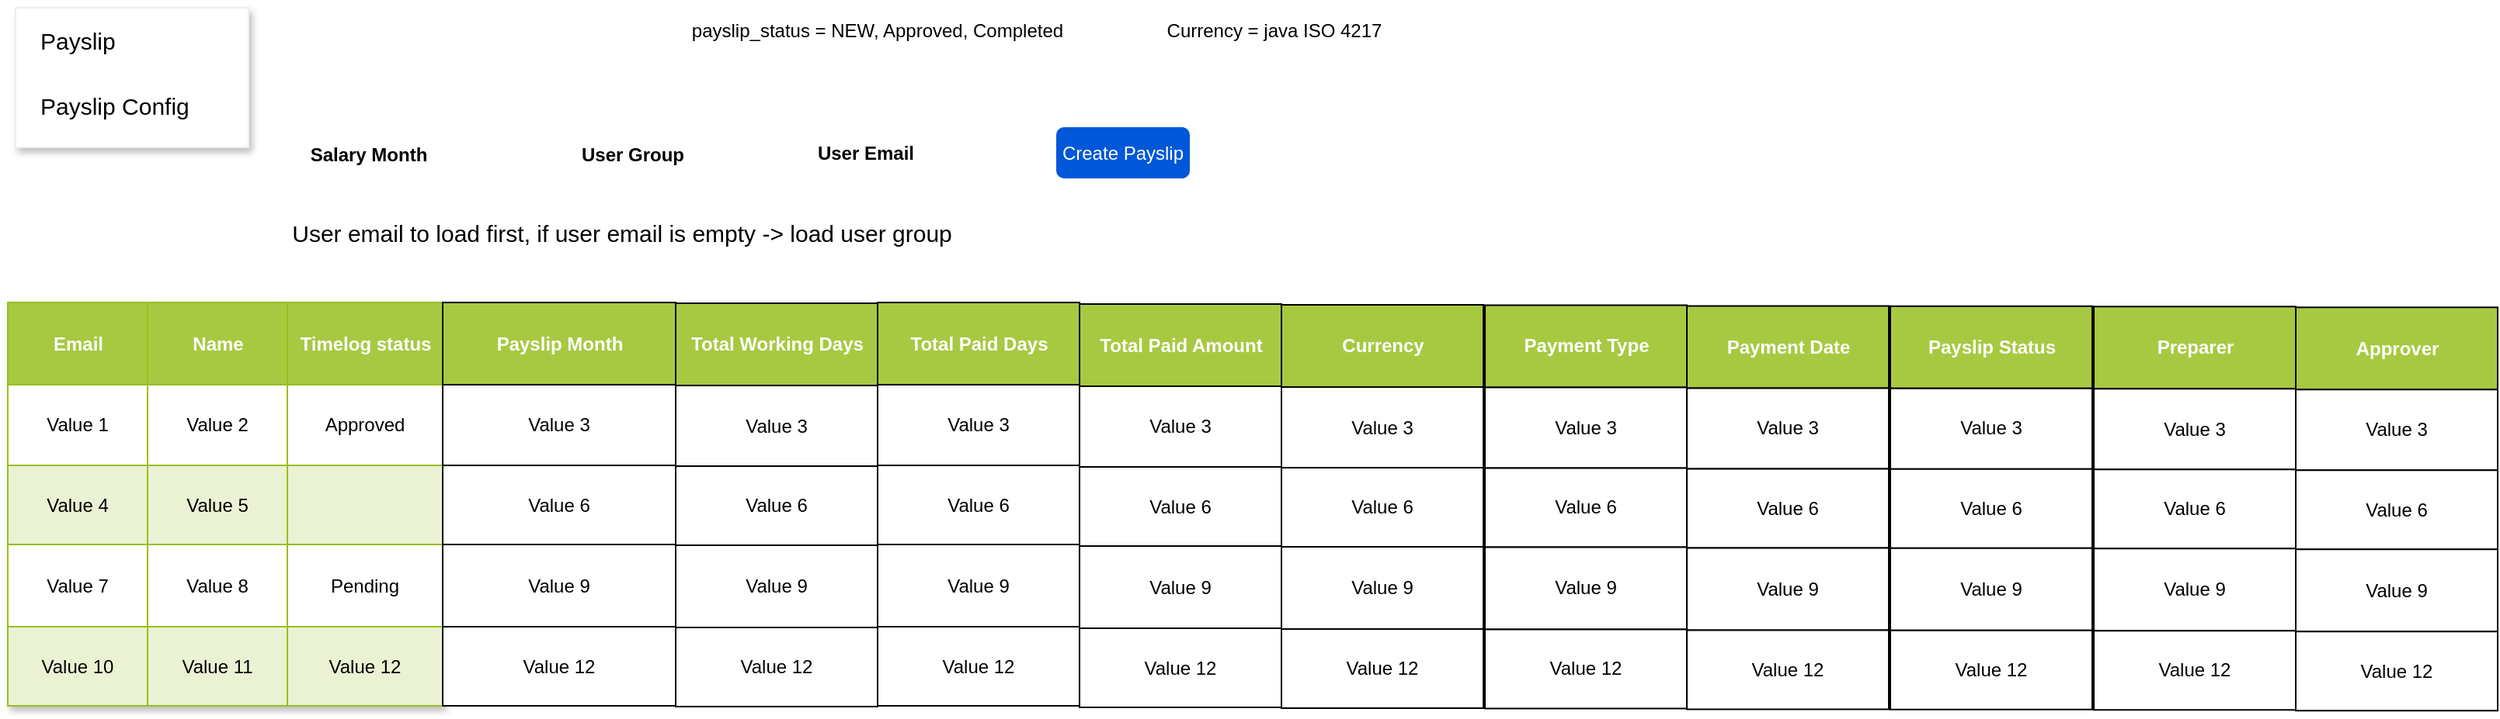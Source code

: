 <mxfile version="21.3.6" type="github">
  <diagram name="Page-1" id="WL_v4v0QIcBLaM0KTgS2">
    <mxGraphModel dx="957" dy="696" grid="1" gridSize="10" guides="1" tooltips="1" connect="1" arrows="1" fold="1" page="1" pageScale="1" pageWidth="827" pageHeight="1169" math="0" shadow="0">
      <root>
        <mxCell id="0" />
        <mxCell id="1" parent="0" />
        <mxCell id="6jaeI5iPwzS0YntEsKp8-1" value="" style="perimeter=none;dashed=0;shape=rect;fillColor=#ffffff;strokeColor=#eeeeee;shadow=1;" parent="1" vertex="1">
          <mxGeometry x="20" y="50" width="150" height="90" as="geometry" />
        </mxCell>
        <mxCell id="6jaeI5iPwzS0YntEsKp8-2" value="Payslip" style="text;verticalAlign=middle;fontSize=15;spacing=16;resizeWidth=1;whiteSpace=wrap;html=1;" parent="6jaeI5iPwzS0YntEsKp8-1" vertex="1">
          <mxGeometry width="150" height="42" relative="1" as="geometry">
            <mxPoint as="offset" />
          </mxGeometry>
        </mxCell>
        <mxCell id="6jaeI5iPwzS0YntEsKp8-3" value="Payslip Config" style="text;verticalAlign=middle;fontSize=15;spacing=16;resizeWidth=1;whiteSpace=wrap;html=1;" parent="6jaeI5iPwzS0YntEsKp8-1" vertex="1">
          <mxGeometry width="150" height="42" relative="1" as="geometry">
            <mxPoint y="42" as="offset" />
          </mxGeometry>
        </mxCell>
        <mxCell id="6jaeI5iPwzS0YntEsKp8-6" value="Assets" style="childLayout=tableLayout;recursiveResize=0;strokeColor=#98bf21;fillColor=#A7C942;shadow=1;" parent="1" vertex="1">
          <mxGeometry x="15" y="240" width="280" height="260" as="geometry" />
        </mxCell>
        <mxCell id="6jaeI5iPwzS0YntEsKp8-7" style="shape=tableRow;horizontal=0;startSize=0;swimlaneHead=0;swimlaneBody=0;top=0;left=0;bottom=0;right=0;dropTarget=0;collapsible=0;recursiveResize=0;expand=0;fontStyle=0;strokeColor=inherit;fillColor=#ffffff;" parent="6jaeI5iPwzS0YntEsKp8-6" vertex="1">
          <mxGeometry width="280" height="53" as="geometry" />
        </mxCell>
        <mxCell id="6jaeI5iPwzS0YntEsKp8-8" value="Email" style="connectable=0;recursiveResize=0;strokeColor=inherit;fillColor=#A7C942;align=center;fontStyle=1;fontColor=#FFFFFF;html=1;" parent="6jaeI5iPwzS0YntEsKp8-7" vertex="1">
          <mxGeometry width="90" height="53" as="geometry">
            <mxRectangle width="90" height="53" as="alternateBounds" />
          </mxGeometry>
        </mxCell>
        <mxCell id="6jaeI5iPwzS0YntEsKp8-9" value="Name" style="connectable=0;recursiveResize=0;strokeColor=inherit;fillColor=#A7C942;align=center;fontStyle=1;fontColor=#FFFFFF;html=1;" parent="6jaeI5iPwzS0YntEsKp8-7" vertex="1">
          <mxGeometry x="90" width="90" height="53" as="geometry">
            <mxRectangle width="90" height="53" as="alternateBounds" />
          </mxGeometry>
        </mxCell>
        <mxCell id="6jaeI5iPwzS0YntEsKp8-10" value="Timelog status" style="connectable=0;recursiveResize=0;strokeColor=inherit;fillColor=#A7C942;align=center;fontStyle=1;fontColor=#FFFFFF;html=1;" parent="6jaeI5iPwzS0YntEsKp8-7" vertex="1">
          <mxGeometry x="180" width="100" height="53" as="geometry">
            <mxRectangle width="100" height="53" as="alternateBounds" />
          </mxGeometry>
        </mxCell>
        <mxCell id="6jaeI5iPwzS0YntEsKp8-11" value="" style="shape=tableRow;horizontal=0;startSize=0;swimlaneHead=0;swimlaneBody=0;top=0;left=0;bottom=0;right=0;dropTarget=0;collapsible=0;recursiveResize=0;expand=0;fontStyle=0;strokeColor=inherit;fillColor=#ffffff;" parent="6jaeI5iPwzS0YntEsKp8-6" vertex="1">
          <mxGeometry y="53" width="280" height="52" as="geometry" />
        </mxCell>
        <mxCell id="6jaeI5iPwzS0YntEsKp8-12" value="Value 1" style="connectable=0;recursiveResize=0;strokeColor=inherit;fillColor=inherit;align=center;whiteSpace=wrap;html=1;" parent="6jaeI5iPwzS0YntEsKp8-11" vertex="1">
          <mxGeometry width="90" height="52" as="geometry">
            <mxRectangle width="90" height="52" as="alternateBounds" />
          </mxGeometry>
        </mxCell>
        <mxCell id="6jaeI5iPwzS0YntEsKp8-13" value="Value 2" style="connectable=0;recursiveResize=0;strokeColor=inherit;fillColor=inherit;align=center;whiteSpace=wrap;html=1;" parent="6jaeI5iPwzS0YntEsKp8-11" vertex="1">
          <mxGeometry x="90" width="90" height="52" as="geometry">
            <mxRectangle width="90" height="52" as="alternateBounds" />
          </mxGeometry>
        </mxCell>
        <mxCell id="6jaeI5iPwzS0YntEsKp8-14" value="Approved" style="connectable=0;recursiveResize=0;strokeColor=inherit;fillColor=inherit;align=center;whiteSpace=wrap;html=1;" parent="6jaeI5iPwzS0YntEsKp8-11" vertex="1">
          <mxGeometry x="180" width="100" height="52" as="geometry">
            <mxRectangle width="100" height="52" as="alternateBounds" />
          </mxGeometry>
        </mxCell>
        <mxCell id="6jaeI5iPwzS0YntEsKp8-15" value="" style="shape=tableRow;horizontal=0;startSize=0;swimlaneHead=0;swimlaneBody=0;top=0;left=0;bottom=0;right=0;dropTarget=0;collapsible=0;recursiveResize=0;expand=0;fontStyle=1;strokeColor=inherit;fillColor=#EAF2D3;" parent="6jaeI5iPwzS0YntEsKp8-6" vertex="1">
          <mxGeometry y="105" width="280" height="51" as="geometry" />
        </mxCell>
        <mxCell id="6jaeI5iPwzS0YntEsKp8-16" value="Value 4" style="connectable=0;recursiveResize=0;strokeColor=inherit;fillColor=inherit;whiteSpace=wrap;html=1;" parent="6jaeI5iPwzS0YntEsKp8-15" vertex="1">
          <mxGeometry width="90" height="51" as="geometry">
            <mxRectangle width="90" height="51" as="alternateBounds" />
          </mxGeometry>
        </mxCell>
        <mxCell id="6jaeI5iPwzS0YntEsKp8-17" value="Value 5" style="connectable=0;recursiveResize=0;strokeColor=inherit;fillColor=inherit;whiteSpace=wrap;html=1;" parent="6jaeI5iPwzS0YntEsKp8-15" vertex="1">
          <mxGeometry x="90" width="90" height="51" as="geometry">
            <mxRectangle width="90" height="51" as="alternateBounds" />
          </mxGeometry>
        </mxCell>
        <mxCell id="6jaeI5iPwzS0YntEsKp8-18" value="" style="connectable=0;recursiveResize=0;strokeColor=inherit;fillColor=inherit;whiteSpace=wrap;html=1;" parent="6jaeI5iPwzS0YntEsKp8-15" vertex="1">
          <mxGeometry x="180" width="100" height="51" as="geometry">
            <mxRectangle width="100" height="51" as="alternateBounds" />
          </mxGeometry>
        </mxCell>
        <mxCell id="6jaeI5iPwzS0YntEsKp8-19" value="" style="shape=tableRow;horizontal=0;startSize=0;swimlaneHead=0;swimlaneBody=0;top=0;left=0;bottom=0;right=0;dropTarget=0;collapsible=0;recursiveResize=0;expand=0;fontStyle=0;strokeColor=inherit;fillColor=#ffffff;" parent="6jaeI5iPwzS0YntEsKp8-6" vertex="1">
          <mxGeometry y="156" width="280" height="53" as="geometry" />
        </mxCell>
        <mxCell id="6jaeI5iPwzS0YntEsKp8-20" value="Value 7" style="connectable=0;recursiveResize=0;strokeColor=inherit;fillColor=inherit;fontStyle=0;align=center;whiteSpace=wrap;html=1;" parent="6jaeI5iPwzS0YntEsKp8-19" vertex="1">
          <mxGeometry width="90" height="53" as="geometry">
            <mxRectangle width="90" height="53" as="alternateBounds" />
          </mxGeometry>
        </mxCell>
        <mxCell id="6jaeI5iPwzS0YntEsKp8-21" value="Value 8" style="connectable=0;recursiveResize=0;strokeColor=inherit;fillColor=inherit;fontStyle=0;align=center;whiteSpace=wrap;html=1;" parent="6jaeI5iPwzS0YntEsKp8-19" vertex="1">
          <mxGeometry x="90" width="90" height="53" as="geometry">
            <mxRectangle width="90" height="53" as="alternateBounds" />
          </mxGeometry>
        </mxCell>
        <mxCell id="6jaeI5iPwzS0YntEsKp8-22" value="Pending" style="connectable=0;recursiveResize=0;strokeColor=inherit;fillColor=inherit;fontStyle=0;align=center;whiteSpace=wrap;html=1;" parent="6jaeI5iPwzS0YntEsKp8-19" vertex="1">
          <mxGeometry x="180" width="100" height="53" as="geometry">
            <mxRectangle width="100" height="53" as="alternateBounds" />
          </mxGeometry>
        </mxCell>
        <mxCell id="6jaeI5iPwzS0YntEsKp8-23" value="" style="shape=tableRow;horizontal=0;startSize=0;swimlaneHead=0;swimlaneBody=0;top=0;left=0;bottom=0;right=0;dropTarget=0;collapsible=0;recursiveResize=0;expand=0;fontStyle=1;strokeColor=inherit;fillColor=#EAF2D3;" parent="6jaeI5iPwzS0YntEsKp8-6" vertex="1">
          <mxGeometry y="209" width="280" height="51" as="geometry" />
        </mxCell>
        <mxCell id="6jaeI5iPwzS0YntEsKp8-24" value="Value 10" style="connectable=0;recursiveResize=0;strokeColor=inherit;fillColor=inherit;whiteSpace=wrap;html=1;" parent="6jaeI5iPwzS0YntEsKp8-23" vertex="1">
          <mxGeometry width="90" height="51" as="geometry">
            <mxRectangle width="90" height="51" as="alternateBounds" />
          </mxGeometry>
        </mxCell>
        <mxCell id="6jaeI5iPwzS0YntEsKp8-25" value="Value 11" style="connectable=0;recursiveResize=0;strokeColor=inherit;fillColor=inherit;whiteSpace=wrap;html=1;" parent="6jaeI5iPwzS0YntEsKp8-23" vertex="1">
          <mxGeometry x="90" width="90" height="51" as="geometry">
            <mxRectangle width="90" height="51" as="alternateBounds" />
          </mxGeometry>
        </mxCell>
        <mxCell id="6jaeI5iPwzS0YntEsKp8-26" value="Value 12" style="connectable=0;recursiveResize=0;strokeColor=inherit;fillColor=inherit;whiteSpace=wrap;html=1;" parent="6jaeI5iPwzS0YntEsKp8-23" vertex="1">
          <mxGeometry x="180" width="100" height="51" as="geometry">
            <mxRectangle width="100" height="51" as="alternateBounds" />
          </mxGeometry>
        </mxCell>
        <mxCell id="6jaeI5iPwzS0YntEsKp8-68" value="Payslip Month" style="connectable=0;recursiveResize=0;strokeColor=inherit;fillColor=#A7C942;align=center;fontStyle=1;fontColor=#FFFFFF;html=1;" parent="1" vertex="1">
          <mxGeometry x="295" y="240" width="150" height="53" as="geometry">
            <mxRectangle width="187" height="53" as="alternateBounds" />
          </mxGeometry>
        </mxCell>
        <mxCell id="6jaeI5iPwzS0YntEsKp8-69" value="Value 3" style="connectable=0;recursiveResize=0;strokeColor=inherit;fillColor=inherit;align=center;whiteSpace=wrap;html=1;" parent="1" vertex="1">
          <mxGeometry x="295" y="293" width="150" height="52" as="geometry">
            <mxRectangle width="187" height="52" as="alternateBounds" />
          </mxGeometry>
        </mxCell>
        <mxCell id="6jaeI5iPwzS0YntEsKp8-70" value="Value 6" style="connectable=0;recursiveResize=0;strokeColor=inherit;fillColor=inherit;whiteSpace=wrap;html=1;" parent="1" vertex="1">
          <mxGeometry x="295" y="345" width="150" height="51" as="geometry">
            <mxRectangle width="187" height="51" as="alternateBounds" />
          </mxGeometry>
        </mxCell>
        <mxCell id="6jaeI5iPwzS0YntEsKp8-71" value="Value 9" style="connectable=0;recursiveResize=0;strokeColor=inherit;fillColor=inherit;fontStyle=0;align=center;whiteSpace=wrap;html=1;" parent="1" vertex="1">
          <mxGeometry x="295" y="396" width="150" height="53" as="geometry">
            <mxRectangle width="187" height="53" as="alternateBounds" />
          </mxGeometry>
        </mxCell>
        <mxCell id="6jaeI5iPwzS0YntEsKp8-72" value="Value 12" style="connectable=0;recursiveResize=0;strokeColor=inherit;fillColor=inherit;whiteSpace=wrap;html=1;" parent="1" vertex="1">
          <mxGeometry x="295" y="449" width="150" height="51" as="geometry">
            <mxRectangle width="187" height="51" as="alternateBounds" />
          </mxGeometry>
        </mxCell>
        <mxCell id="6jaeI5iPwzS0YntEsKp8-73" value="Salary Month" style="text;html=1;strokeColor=none;fillColor=none;align=center;verticalAlign=middle;whiteSpace=wrap;rounded=0;fontStyle=1" parent="1" vertex="1">
          <mxGeometry x="200" y="130" width="95" height="30" as="geometry" />
        </mxCell>
        <mxCell id="6jaeI5iPwzS0YntEsKp8-74" value="User Group" style="text;html=1;strokeColor=none;fillColor=none;align=center;verticalAlign=middle;whiteSpace=wrap;rounded=0;fontStyle=1" parent="1" vertex="1">
          <mxGeometry x="370" y="130" width="95" height="30" as="geometry" />
        </mxCell>
        <mxCell id="6jaeI5iPwzS0YntEsKp8-80" value="Total Working Days" style="connectable=0;recursiveResize=0;strokeColor=inherit;fillColor=#A7C942;align=center;fontStyle=1;fontColor=#FFFFFF;html=1;" parent="1" vertex="1">
          <mxGeometry x="445" y="240.5" width="130" height="53" as="geometry">
            <mxRectangle width="187" height="53" as="alternateBounds" />
          </mxGeometry>
        </mxCell>
        <mxCell id="6jaeI5iPwzS0YntEsKp8-81" value="Value 3" style="connectable=0;recursiveResize=0;strokeColor=inherit;fillColor=inherit;align=center;whiteSpace=wrap;html=1;" parent="1" vertex="1">
          <mxGeometry x="445" y="293.5" width="130" height="52" as="geometry">
            <mxRectangle width="187" height="52" as="alternateBounds" />
          </mxGeometry>
        </mxCell>
        <mxCell id="6jaeI5iPwzS0YntEsKp8-82" value="Value 6" style="connectable=0;recursiveResize=0;strokeColor=inherit;fillColor=inherit;whiteSpace=wrap;html=1;" parent="1" vertex="1">
          <mxGeometry x="445" y="345.5" width="130" height="51" as="geometry">
            <mxRectangle width="187" height="51" as="alternateBounds" />
          </mxGeometry>
        </mxCell>
        <mxCell id="6jaeI5iPwzS0YntEsKp8-83" value="Value 9" style="connectable=0;recursiveResize=0;strokeColor=inherit;fillColor=inherit;fontStyle=0;align=center;whiteSpace=wrap;html=1;" parent="1" vertex="1">
          <mxGeometry x="445" y="396.5" width="130" height="53" as="geometry">
            <mxRectangle width="187" height="53" as="alternateBounds" />
          </mxGeometry>
        </mxCell>
        <mxCell id="6jaeI5iPwzS0YntEsKp8-84" value="Value 12" style="connectable=0;recursiveResize=0;strokeColor=inherit;fillColor=inherit;whiteSpace=wrap;html=1;" parent="1" vertex="1">
          <mxGeometry x="445" y="449.5" width="130" height="51" as="geometry">
            <mxRectangle width="187" height="51" as="alternateBounds" />
          </mxGeometry>
        </mxCell>
        <mxCell id="6jaeI5iPwzS0YntEsKp8-85" value="Total Paid Days" style="connectable=0;recursiveResize=0;strokeColor=inherit;fillColor=#A7C942;align=center;fontStyle=1;fontColor=#FFFFFF;html=1;" parent="1" vertex="1">
          <mxGeometry x="575" y="240" width="130" height="53" as="geometry">
            <mxRectangle width="187" height="53" as="alternateBounds" />
          </mxGeometry>
        </mxCell>
        <mxCell id="6jaeI5iPwzS0YntEsKp8-86" value="Value 3" style="connectable=0;recursiveResize=0;strokeColor=inherit;fillColor=inherit;align=center;whiteSpace=wrap;html=1;" parent="1" vertex="1">
          <mxGeometry x="575" y="293" width="130" height="52" as="geometry">
            <mxRectangle width="187" height="52" as="alternateBounds" />
          </mxGeometry>
        </mxCell>
        <mxCell id="6jaeI5iPwzS0YntEsKp8-87" value="Value 6" style="connectable=0;recursiveResize=0;strokeColor=inherit;fillColor=inherit;whiteSpace=wrap;html=1;" parent="1" vertex="1">
          <mxGeometry x="575" y="345" width="130" height="51" as="geometry">
            <mxRectangle width="187" height="51" as="alternateBounds" />
          </mxGeometry>
        </mxCell>
        <mxCell id="6jaeI5iPwzS0YntEsKp8-88" value="Value 9" style="connectable=0;recursiveResize=0;strokeColor=inherit;fillColor=inherit;fontStyle=0;align=center;whiteSpace=wrap;html=1;" parent="1" vertex="1">
          <mxGeometry x="575" y="396" width="130" height="53" as="geometry">
            <mxRectangle width="187" height="53" as="alternateBounds" />
          </mxGeometry>
        </mxCell>
        <mxCell id="6jaeI5iPwzS0YntEsKp8-89" value="Value 12" style="connectable=0;recursiveResize=0;strokeColor=inherit;fillColor=inherit;whiteSpace=wrap;html=1;" parent="1" vertex="1">
          <mxGeometry x="575" y="449" width="130" height="51" as="geometry">
            <mxRectangle width="187" height="51" as="alternateBounds" />
          </mxGeometry>
        </mxCell>
        <mxCell id="6jaeI5iPwzS0YntEsKp8-90" value="Total Paid Amount" style="connectable=0;recursiveResize=0;strokeColor=inherit;fillColor=#A7C942;align=center;fontStyle=1;fontColor=#FFFFFF;html=1;" parent="1" vertex="1">
          <mxGeometry x="705" y="241" width="130" height="53" as="geometry">
            <mxRectangle width="187" height="53" as="alternateBounds" />
          </mxGeometry>
        </mxCell>
        <mxCell id="6jaeI5iPwzS0YntEsKp8-91" value="Value 3" style="connectable=0;recursiveResize=0;strokeColor=inherit;fillColor=inherit;align=center;whiteSpace=wrap;html=1;" parent="1" vertex="1">
          <mxGeometry x="705" y="294" width="130" height="52" as="geometry">
            <mxRectangle width="187" height="52" as="alternateBounds" />
          </mxGeometry>
        </mxCell>
        <mxCell id="6jaeI5iPwzS0YntEsKp8-92" value="Value 6" style="connectable=0;recursiveResize=0;strokeColor=inherit;fillColor=inherit;whiteSpace=wrap;html=1;" parent="1" vertex="1">
          <mxGeometry x="705" y="346" width="130" height="51" as="geometry">
            <mxRectangle width="187" height="51" as="alternateBounds" />
          </mxGeometry>
        </mxCell>
        <mxCell id="6jaeI5iPwzS0YntEsKp8-93" value="Value 9" style="connectable=0;recursiveResize=0;strokeColor=inherit;fillColor=inherit;fontStyle=0;align=center;whiteSpace=wrap;html=1;" parent="1" vertex="1">
          <mxGeometry x="705" y="397" width="130" height="53" as="geometry">
            <mxRectangle width="187" height="53" as="alternateBounds" />
          </mxGeometry>
        </mxCell>
        <mxCell id="6jaeI5iPwzS0YntEsKp8-94" value="Value 12" style="connectable=0;recursiveResize=0;strokeColor=inherit;fillColor=inherit;whiteSpace=wrap;html=1;" parent="1" vertex="1">
          <mxGeometry x="705" y="450" width="130" height="51" as="geometry">
            <mxRectangle width="187" height="51" as="alternateBounds" />
          </mxGeometry>
        </mxCell>
        <mxCell id="6jaeI5iPwzS0YntEsKp8-95" value="Currency" style="connectable=0;recursiveResize=0;strokeColor=inherit;fillColor=#A7C942;align=center;fontStyle=1;fontColor=#FFFFFF;html=1;" parent="1" vertex="1">
          <mxGeometry x="835" y="241.5" width="130" height="53" as="geometry">
            <mxRectangle width="187" height="53" as="alternateBounds" />
          </mxGeometry>
        </mxCell>
        <mxCell id="6jaeI5iPwzS0YntEsKp8-96" value="Value 3" style="connectable=0;recursiveResize=0;strokeColor=inherit;fillColor=inherit;align=center;whiteSpace=wrap;html=1;" parent="1" vertex="1">
          <mxGeometry x="835" y="294.5" width="130" height="52" as="geometry">
            <mxRectangle width="187" height="52" as="alternateBounds" />
          </mxGeometry>
        </mxCell>
        <mxCell id="6jaeI5iPwzS0YntEsKp8-97" value="Value 6" style="connectable=0;recursiveResize=0;strokeColor=inherit;fillColor=inherit;whiteSpace=wrap;html=1;" parent="1" vertex="1">
          <mxGeometry x="835" y="346.5" width="130" height="51" as="geometry">
            <mxRectangle width="187" height="51" as="alternateBounds" />
          </mxGeometry>
        </mxCell>
        <mxCell id="6jaeI5iPwzS0YntEsKp8-98" value="Value 9" style="connectable=0;recursiveResize=0;strokeColor=inherit;fillColor=inherit;fontStyle=0;align=center;whiteSpace=wrap;html=1;" parent="1" vertex="1">
          <mxGeometry x="835" y="397.5" width="130" height="53" as="geometry">
            <mxRectangle width="187" height="53" as="alternateBounds" />
          </mxGeometry>
        </mxCell>
        <mxCell id="6jaeI5iPwzS0YntEsKp8-99" value="Value 12" style="connectable=0;recursiveResize=0;strokeColor=inherit;fillColor=inherit;whiteSpace=wrap;html=1;" parent="1" vertex="1">
          <mxGeometry x="835" y="450.5" width="130" height="51" as="geometry">
            <mxRectangle width="187" height="51" as="alternateBounds" />
          </mxGeometry>
        </mxCell>
        <mxCell id="6jaeI5iPwzS0YntEsKp8-100" value="payslip_status = NEW, Approved, Completed" style="text;html=1;strokeColor=none;fillColor=none;align=center;verticalAlign=middle;whiteSpace=wrap;rounded=0;" parent="1" vertex="1">
          <mxGeometry x="440" y="60" width="270" height="10" as="geometry" />
        </mxCell>
        <mxCell id="6jaeI5iPwzS0YntEsKp8-101" value="Create Payslip" style="rounded=1;fillColor=#0057D8;strokeColor=none;html=1;whiteSpace=wrap;fontColor=#ffffff;align=center;verticalAlign=middle;fontStyle=0;fontSize=12;sketch=0;" parent="1" vertex="1">
          <mxGeometry x="690" y="127" width="86" height="33" as="geometry" />
        </mxCell>
        <mxCell id="6jaeI5iPwzS0YntEsKp8-102" value="Currency =&amp;nbsp;java ISO 4217" style="text;html=1;align=center;verticalAlign=middle;resizable=0;points=[];autosize=1;strokeColor=none;fillColor=none;" parent="1" vertex="1">
          <mxGeometry x="750" y="50" width="160" height="30" as="geometry" />
        </mxCell>
        <mxCell id="6jaeI5iPwzS0YntEsKp8-103" value="User Email" style="text;html=1;strokeColor=none;fillColor=none;align=center;verticalAlign=middle;whiteSpace=wrap;rounded=0;fontStyle=1" parent="1" vertex="1">
          <mxGeometry x="520" y="128.5" width="95" height="30" as="geometry" />
        </mxCell>
        <mxCell id="6jaeI5iPwzS0YntEsKp8-104" value="&lt;font style=&quot;font-size: 15px;&quot;&gt;User email to load first, if user email is empty -&amp;gt; load user group&lt;/font&gt;" style="text;html=1;align=center;verticalAlign=middle;resizable=0;points=[];autosize=1;strokeColor=none;fillColor=none;" parent="1" vertex="1">
          <mxGeometry x="185" y="180" width="450" height="30" as="geometry" />
        </mxCell>
        <mxCell id="O_fYV9ROYyWhm7QD5RSh-1" value="Payment Type" style="connectable=0;recursiveResize=0;strokeColor=inherit;fillColor=#A7C942;align=center;fontStyle=1;fontColor=#FFFFFF;html=1;" vertex="1" parent="1">
          <mxGeometry x="966" y="241.75" width="130" height="53" as="geometry">
            <mxRectangle width="187" height="53" as="alternateBounds" />
          </mxGeometry>
        </mxCell>
        <mxCell id="O_fYV9ROYyWhm7QD5RSh-2" value="Value 3" style="connectable=0;recursiveResize=0;strokeColor=inherit;fillColor=inherit;align=center;whiteSpace=wrap;html=1;" vertex="1" parent="1">
          <mxGeometry x="966" y="294.75" width="130" height="52" as="geometry">
            <mxRectangle width="187" height="52" as="alternateBounds" />
          </mxGeometry>
        </mxCell>
        <mxCell id="O_fYV9ROYyWhm7QD5RSh-3" value="Value 6" style="connectable=0;recursiveResize=0;strokeColor=inherit;fillColor=inherit;whiteSpace=wrap;html=1;" vertex="1" parent="1">
          <mxGeometry x="966" y="346.75" width="130" height="51" as="geometry">
            <mxRectangle width="187" height="51" as="alternateBounds" />
          </mxGeometry>
        </mxCell>
        <mxCell id="O_fYV9ROYyWhm7QD5RSh-4" value="Value 9" style="connectable=0;recursiveResize=0;strokeColor=inherit;fillColor=inherit;fontStyle=0;align=center;whiteSpace=wrap;html=1;" vertex="1" parent="1">
          <mxGeometry x="966" y="397.75" width="130" height="53" as="geometry">
            <mxRectangle width="187" height="53" as="alternateBounds" />
          </mxGeometry>
        </mxCell>
        <mxCell id="O_fYV9ROYyWhm7QD5RSh-5" value="Value 12" style="connectable=0;recursiveResize=0;strokeColor=inherit;fillColor=inherit;whiteSpace=wrap;html=1;" vertex="1" parent="1">
          <mxGeometry x="966" y="450.75" width="130" height="51" as="geometry">
            <mxRectangle width="187" height="51" as="alternateBounds" />
          </mxGeometry>
        </mxCell>
        <mxCell id="O_fYV9ROYyWhm7QD5RSh-6" value="Payment Date" style="connectable=0;recursiveResize=0;strokeColor=inherit;fillColor=#A7C942;align=center;fontStyle=1;fontColor=#FFFFFF;html=1;" vertex="1" parent="1">
          <mxGeometry x="1096" y="242.25" width="130" height="53" as="geometry">
            <mxRectangle width="187" height="53" as="alternateBounds" />
          </mxGeometry>
        </mxCell>
        <mxCell id="O_fYV9ROYyWhm7QD5RSh-7" value="Value 3" style="connectable=0;recursiveResize=0;strokeColor=inherit;fillColor=inherit;align=center;whiteSpace=wrap;html=1;" vertex="1" parent="1">
          <mxGeometry x="1096" y="295.25" width="130" height="52" as="geometry">
            <mxRectangle width="187" height="52" as="alternateBounds" />
          </mxGeometry>
        </mxCell>
        <mxCell id="O_fYV9ROYyWhm7QD5RSh-8" value="Value 6" style="connectable=0;recursiveResize=0;strokeColor=inherit;fillColor=inherit;whiteSpace=wrap;html=1;" vertex="1" parent="1">
          <mxGeometry x="1096" y="347.25" width="130" height="51" as="geometry">
            <mxRectangle width="187" height="51" as="alternateBounds" />
          </mxGeometry>
        </mxCell>
        <mxCell id="O_fYV9ROYyWhm7QD5RSh-9" value="Value 9" style="connectable=0;recursiveResize=0;strokeColor=inherit;fillColor=inherit;fontStyle=0;align=center;whiteSpace=wrap;html=1;" vertex="1" parent="1">
          <mxGeometry x="1096" y="398.25" width="130" height="53" as="geometry">
            <mxRectangle width="187" height="53" as="alternateBounds" />
          </mxGeometry>
        </mxCell>
        <mxCell id="O_fYV9ROYyWhm7QD5RSh-10" value="Value 12" style="connectable=0;recursiveResize=0;strokeColor=inherit;fillColor=inherit;whiteSpace=wrap;html=1;" vertex="1" parent="1">
          <mxGeometry x="1096" y="451.25" width="130" height="51" as="geometry">
            <mxRectangle width="187" height="51" as="alternateBounds" />
          </mxGeometry>
        </mxCell>
        <mxCell id="O_fYV9ROYyWhm7QD5RSh-11" value="Payslip Status" style="connectable=0;recursiveResize=0;strokeColor=inherit;fillColor=#A7C942;align=center;fontStyle=1;fontColor=#FFFFFF;html=1;" vertex="1" parent="1">
          <mxGeometry x="1227" y="242.38" width="130" height="53" as="geometry">
            <mxRectangle width="187" height="53" as="alternateBounds" />
          </mxGeometry>
        </mxCell>
        <mxCell id="O_fYV9ROYyWhm7QD5RSh-12" value="Value 3" style="connectable=0;recursiveResize=0;strokeColor=inherit;fillColor=inherit;align=center;whiteSpace=wrap;html=1;" vertex="1" parent="1">
          <mxGeometry x="1227" y="295.38" width="130" height="52" as="geometry">
            <mxRectangle width="187" height="52" as="alternateBounds" />
          </mxGeometry>
        </mxCell>
        <mxCell id="O_fYV9ROYyWhm7QD5RSh-13" value="Value 6" style="connectable=0;recursiveResize=0;strokeColor=inherit;fillColor=inherit;whiteSpace=wrap;html=1;" vertex="1" parent="1">
          <mxGeometry x="1227" y="347.38" width="130" height="51" as="geometry">
            <mxRectangle width="187" height="51" as="alternateBounds" />
          </mxGeometry>
        </mxCell>
        <mxCell id="O_fYV9ROYyWhm7QD5RSh-14" value="Value 9" style="connectable=0;recursiveResize=0;strokeColor=inherit;fillColor=inherit;fontStyle=0;align=center;whiteSpace=wrap;html=1;" vertex="1" parent="1">
          <mxGeometry x="1227" y="398.38" width="130" height="53" as="geometry">
            <mxRectangle width="187" height="53" as="alternateBounds" />
          </mxGeometry>
        </mxCell>
        <mxCell id="O_fYV9ROYyWhm7QD5RSh-15" value="Value 12" style="connectable=0;recursiveResize=0;strokeColor=inherit;fillColor=inherit;whiteSpace=wrap;html=1;" vertex="1" parent="1">
          <mxGeometry x="1227" y="451.38" width="130" height="51" as="geometry">
            <mxRectangle width="187" height="51" as="alternateBounds" />
          </mxGeometry>
        </mxCell>
        <mxCell id="O_fYV9ROYyWhm7QD5RSh-16" value="Preparer" style="connectable=0;recursiveResize=0;strokeColor=inherit;fillColor=#A7C942;align=center;fontStyle=1;fontColor=#FFFFFF;html=1;" vertex="1" parent="1">
          <mxGeometry x="1358" y="242.63" width="130" height="53" as="geometry">
            <mxRectangle width="187" height="53" as="alternateBounds" />
          </mxGeometry>
        </mxCell>
        <mxCell id="O_fYV9ROYyWhm7QD5RSh-17" value="Value 3" style="connectable=0;recursiveResize=0;strokeColor=inherit;fillColor=inherit;align=center;whiteSpace=wrap;html=1;" vertex="1" parent="1">
          <mxGeometry x="1358" y="295.63" width="130" height="52" as="geometry">
            <mxRectangle width="187" height="52" as="alternateBounds" />
          </mxGeometry>
        </mxCell>
        <mxCell id="O_fYV9ROYyWhm7QD5RSh-18" value="Value 6" style="connectable=0;recursiveResize=0;strokeColor=inherit;fillColor=inherit;whiteSpace=wrap;html=1;" vertex="1" parent="1">
          <mxGeometry x="1358" y="347.63" width="130" height="51" as="geometry">
            <mxRectangle width="187" height="51" as="alternateBounds" />
          </mxGeometry>
        </mxCell>
        <mxCell id="O_fYV9ROYyWhm7QD5RSh-19" value="Value 9" style="connectable=0;recursiveResize=0;strokeColor=inherit;fillColor=inherit;fontStyle=0;align=center;whiteSpace=wrap;html=1;" vertex="1" parent="1">
          <mxGeometry x="1358" y="398.63" width="130" height="53" as="geometry">
            <mxRectangle width="187" height="53" as="alternateBounds" />
          </mxGeometry>
        </mxCell>
        <mxCell id="O_fYV9ROYyWhm7QD5RSh-20" value="Value 12" style="connectable=0;recursiveResize=0;strokeColor=inherit;fillColor=inherit;whiteSpace=wrap;html=1;" vertex="1" parent="1">
          <mxGeometry x="1358" y="451.63" width="130" height="51" as="geometry">
            <mxRectangle width="187" height="51" as="alternateBounds" />
          </mxGeometry>
        </mxCell>
        <mxCell id="O_fYV9ROYyWhm7QD5RSh-21" value="Approver" style="connectable=0;recursiveResize=0;strokeColor=inherit;fillColor=#A7C942;align=center;fontStyle=1;fontColor=#FFFFFF;html=1;" vertex="1" parent="1">
          <mxGeometry x="1488" y="243.13" width="130" height="53" as="geometry">
            <mxRectangle width="187" height="53" as="alternateBounds" />
          </mxGeometry>
        </mxCell>
        <mxCell id="O_fYV9ROYyWhm7QD5RSh-22" value="Value 3" style="connectable=0;recursiveResize=0;strokeColor=inherit;fillColor=inherit;align=center;whiteSpace=wrap;html=1;" vertex="1" parent="1">
          <mxGeometry x="1488" y="296.13" width="130" height="52" as="geometry">
            <mxRectangle width="187" height="52" as="alternateBounds" />
          </mxGeometry>
        </mxCell>
        <mxCell id="O_fYV9ROYyWhm7QD5RSh-23" value="Value 6" style="connectable=0;recursiveResize=0;strokeColor=inherit;fillColor=inherit;whiteSpace=wrap;html=1;" vertex="1" parent="1">
          <mxGeometry x="1488" y="348.13" width="130" height="51" as="geometry">
            <mxRectangle width="187" height="51" as="alternateBounds" />
          </mxGeometry>
        </mxCell>
        <mxCell id="O_fYV9ROYyWhm7QD5RSh-24" value="Value 9" style="connectable=0;recursiveResize=0;strokeColor=inherit;fillColor=inherit;fontStyle=0;align=center;whiteSpace=wrap;html=1;" vertex="1" parent="1">
          <mxGeometry x="1488" y="399.13" width="130" height="53" as="geometry">
            <mxRectangle width="187" height="53" as="alternateBounds" />
          </mxGeometry>
        </mxCell>
        <mxCell id="O_fYV9ROYyWhm7QD5RSh-25" value="Value 12" style="connectable=0;recursiveResize=0;strokeColor=inherit;fillColor=inherit;whiteSpace=wrap;html=1;" vertex="1" parent="1">
          <mxGeometry x="1488" y="452.13" width="130" height="51" as="geometry">
            <mxRectangle width="187" height="51" as="alternateBounds" />
          </mxGeometry>
        </mxCell>
      </root>
    </mxGraphModel>
  </diagram>
</mxfile>
